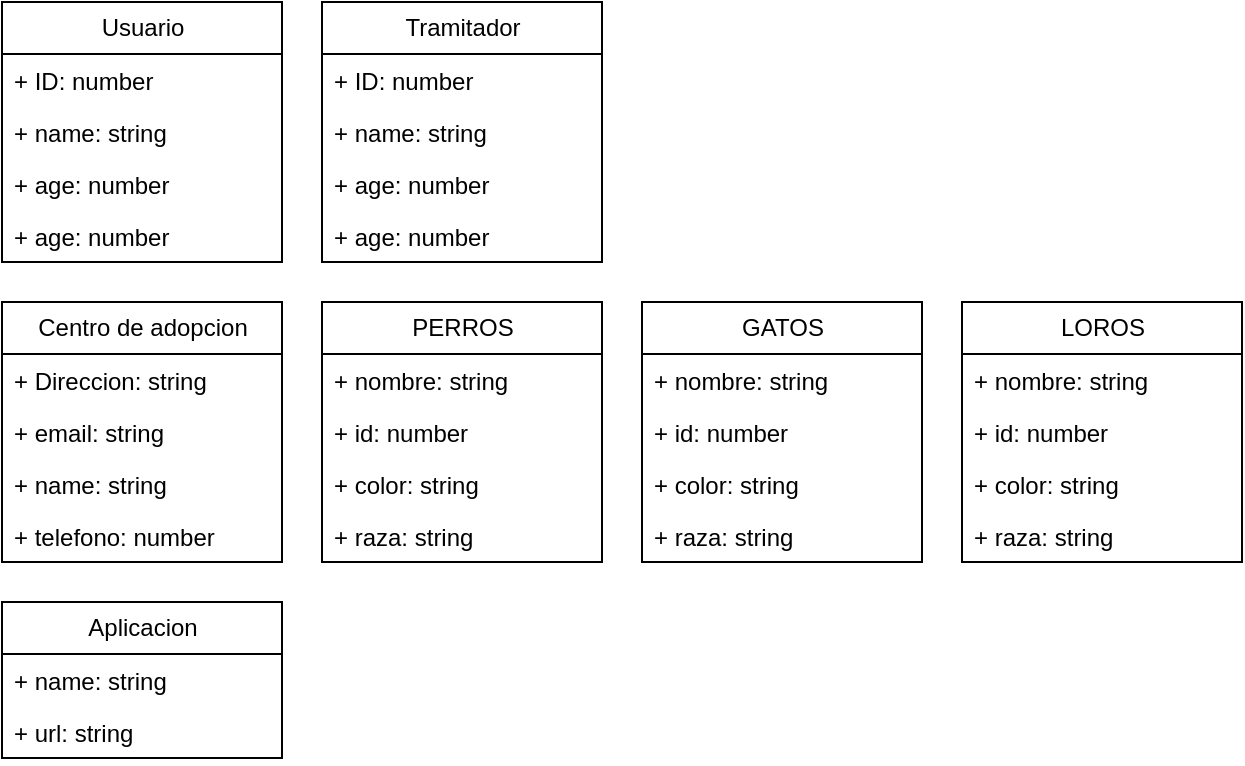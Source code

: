 <mxfile version="13.10.6" type="github">
  <diagram id="ZBCA_PxFCHlha6ENsT1g" name="Page-1">
    <mxGraphModel dx="579" dy="593" grid="1" gridSize="10" guides="1" tooltips="1" connect="1" arrows="1" fold="1" page="1" pageScale="1" pageWidth="827" pageHeight="1169" math="0" shadow="0">
      <root>
        <mxCell id="0" />
        <mxCell id="1" parent="0" />
        <mxCell id="HK0xfpMy4BLOZFpNkOFb-27" value="Usuario" style="swimlane;fontStyle=0;childLayout=stackLayout;horizontal=1;startSize=26;fillColor=none;horizontalStack=0;resizeParent=1;resizeParentMax=0;resizeLast=0;collapsible=1;marginBottom=0;html=1;" vertex="1" parent="1">
          <mxGeometry x="50" y="20" width="140" height="130" as="geometry" />
        </mxCell>
        <mxCell id="HK0xfpMy4BLOZFpNkOFb-28" value="+ ID: number" style="text;strokeColor=none;fillColor=none;align=left;verticalAlign=top;spacingLeft=4;spacingRight=4;overflow=hidden;rotatable=0;points=[[0,0.5],[1,0.5]];portConstraint=eastwest;" vertex="1" parent="HK0xfpMy4BLOZFpNkOFb-27">
          <mxGeometry y="26" width="140" height="26" as="geometry" />
        </mxCell>
        <mxCell id="HK0xfpMy4BLOZFpNkOFb-29" value="+ name: string" style="text;strokeColor=none;fillColor=none;align=left;verticalAlign=top;spacingLeft=4;spacingRight=4;overflow=hidden;rotatable=0;points=[[0,0.5],[1,0.5]];portConstraint=eastwest;" vertex="1" parent="HK0xfpMy4BLOZFpNkOFb-27">
          <mxGeometry y="52" width="140" height="26" as="geometry" />
        </mxCell>
        <mxCell id="HK0xfpMy4BLOZFpNkOFb-54" value="+ age: number" style="text;strokeColor=none;fillColor=none;align=left;verticalAlign=top;spacingLeft=4;spacingRight=4;overflow=hidden;rotatable=0;points=[[0,0.5],[1,0.5]];portConstraint=eastwest;" vertex="1" parent="HK0xfpMy4BLOZFpNkOFb-27">
          <mxGeometry y="78" width="140" height="26" as="geometry" />
        </mxCell>
        <mxCell id="HK0xfpMy4BLOZFpNkOFb-30" value="+ age: number" style="text;strokeColor=none;fillColor=none;align=left;verticalAlign=top;spacingLeft=4;spacingRight=4;overflow=hidden;rotatable=0;points=[[0,0.5],[1,0.5]];portConstraint=eastwest;" vertex="1" parent="HK0xfpMy4BLOZFpNkOFb-27">
          <mxGeometry y="104" width="140" height="26" as="geometry" />
        </mxCell>
        <mxCell id="HK0xfpMy4BLOZFpNkOFb-36" value="Tramitador" style="swimlane;fontStyle=0;childLayout=stackLayout;horizontal=1;startSize=26;fillColor=none;horizontalStack=0;resizeParent=1;resizeParentMax=0;resizeLast=0;collapsible=1;marginBottom=0;html=1;" vertex="1" parent="1">
          <mxGeometry x="210" y="20" width="140" height="130" as="geometry" />
        </mxCell>
        <mxCell id="HK0xfpMy4BLOZFpNkOFb-37" value="+ ID: number" style="text;strokeColor=none;fillColor=none;align=left;verticalAlign=top;spacingLeft=4;spacingRight=4;overflow=hidden;rotatable=0;points=[[0,0.5],[1,0.5]];portConstraint=eastwest;" vertex="1" parent="HK0xfpMy4BLOZFpNkOFb-36">
          <mxGeometry y="26" width="140" height="26" as="geometry" />
        </mxCell>
        <mxCell id="HK0xfpMy4BLOZFpNkOFb-38" value="+ name: string" style="text;strokeColor=none;fillColor=none;align=left;verticalAlign=top;spacingLeft=4;spacingRight=4;overflow=hidden;rotatable=0;points=[[0,0.5],[1,0.5]];portConstraint=eastwest;" vertex="1" parent="HK0xfpMy4BLOZFpNkOFb-36">
          <mxGeometry y="52" width="140" height="26" as="geometry" />
        </mxCell>
        <mxCell id="HK0xfpMy4BLOZFpNkOFb-39" value="+ age: number" style="text;strokeColor=none;fillColor=none;align=left;verticalAlign=top;spacingLeft=4;spacingRight=4;overflow=hidden;rotatable=0;points=[[0,0.5],[1,0.5]];portConstraint=eastwest;" vertex="1" parent="HK0xfpMy4BLOZFpNkOFb-36">
          <mxGeometry y="78" width="140" height="26" as="geometry" />
        </mxCell>
        <mxCell id="HK0xfpMy4BLOZFpNkOFb-55" value="+ age: number" style="text;strokeColor=none;fillColor=none;align=left;verticalAlign=top;spacingLeft=4;spacingRight=4;overflow=hidden;rotatable=0;points=[[0,0.5],[1,0.5]];portConstraint=eastwest;" vertex="1" parent="HK0xfpMy4BLOZFpNkOFb-36">
          <mxGeometry y="104" width="140" height="26" as="geometry" />
        </mxCell>
        <mxCell id="HK0xfpMy4BLOZFpNkOFb-44" value="PERROS" style="swimlane;fontStyle=0;childLayout=stackLayout;horizontal=1;startSize=26;fillColor=none;horizontalStack=0;resizeParent=1;resizeParentMax=0;resizeLast=0;collapsible=1;marginBottom=0;html=1;" vertex="1" parent="1">
          <mxGeometry x="210" y="170" width="140" height="130" as="geometry" />
        </mxCell>
        <mxCell id="HK0xfpMy4BLOZFpNkOFb-45" value="+ nombre: string" style="text;strokeColor=none;fillColor=none;align=left;verticalAlign=top;spacingLeft=4;spacingRight=4;overflow=hidden;rotatable=0;points=[[0,0.5],[1,0.5]];portConstraint=eastwest;" vertex="1" parent="HK0xfpMy4BLOZFpNkOFb-44">
          <mxGeometry y="26" width="140" height="26" as="geometry" />
        </mxCell>
        <mxCell id="HK0xfpMy4BLOZFpNkOFb-46" value="+ id: number" style="text;strokeColor=none;fillColor=none;align=left;verticalAlign=top;spacingLeft=4;spacingRight=4;overflow=hidden;rotatable=0;points=[[0,0.5],[1,0.5]];portConstraint=eastwest;" vertex="1" parent="HK0xfpMy4BLOZFpNkOFb-44">
          <mxGeometry y="52" width="140" height="26" as="geometry" />
        </mxCell>
        <mxCell id="HK0xfpMy4BLOZFpNkOFb-47" value="+ color: string" style="text;strokeColor=none;fillColor=none;align=left;verticalAlign=top;spacingLeft=4;spacingRight=4;overflow=hidden;rotatable=0;points=[[0,0.5],[1,0.5]];portConstraint=eastwest;" vertex="1" parent="HK0xfpMy4BLOZFpNkOFb-44">
          <mxGeometry y="78" width="140" height="26" as="geometry" />
        </mxCell>
        <mxCell id="HK0xfpMy4BLOZFpNkOFb-53" value="+ raza: string" style="text;strokeColor=none;fillColor=none;align=left;verticalAlign=top;spacingLeft=4;spacingRight=4;overflow=hidden;rotatable=0;points=[[0,0.5],[1,0.5]];portConstraint=eastwest;" vertex="1" parent="HK0xfpMy4BLOZFpNkOFb-44">
          <mxGeometry y="104" width="140" height="26" as="geometry" />
        </mxCell>
        <mxCell id="HK0xfpMy4BLOZFpNkOFb-48" value="Centro de adopcion" style="swimlane;fontStyle=0;childLayout=stackLayout;horizontal=1;startSize=26;fillColor=none;horizontalStack=0;resizeParent=1;resizeParentMax=0;resizeLast=0;collapsible=1;marginBottom=0;html=1;" vertex="1" parent="1">
          <mxGeometry x="50" y="170" width="140" height="130" as="geometry" />
        </mxCell>
        <mxCell id="HK0xfpMy4BLOZFpNkOFb-49" value="+ Direccion: string" style="text;strokeColor=none;fillColor=none;align=left;verticalAlign=top;spacingLeft=4;spacingRight=4;overflow=hidden;rotatable=0;points=[[0,0.5],[1,0.5]];portConstraint=eastwest;" vertex="1" parent="HK0xfpMy4BLOZFpNkOFb-48">
          <mxGeometry y="26" width="140" height="26" as="geometry" />
        </mxCell>
        <mxCell id="HK0xfpMy4BLOZFpNkOFb-50" value="+ email: string" style="text;strokeColor=none;fillColor=none;align=left;verticalAlign=top;spacingLeft=4;spacingRight=4;overflow=hidden;rotatable=0;points=[[0,0.5],[1,0.5]];portConstraint=eastwest;" vertex="1" parent="HK0xfpMy4BLOZFpNkOFb-48">
          <mxGeometry y="52" width="140" height="26" as="geometry" />
        </mxCell>
        <mxCell id="HK0xfpMy4BLOZFpNkOFb-52" value="+ name: string" style="text;strokeColor=none;fillColor=none;align=left;verticalAlign=top;spacingLeft=4;spacingRight=4;overflow=hidden;rotatable=0;points=[[0,0.5],[1,0.5]];portConstraint=eastwest;" vertex="1" parent="HK0xfpMy4BLOZFpNkOFb-48">
          <mxGeometry y="78" width="140" height="26" as="geometry" />
        </mxCell>
        <mxCell id="HK0xfpMy4BLOZFpNkOFb-51" value="+ telefono: number" style="text;strokeColor=none;fillColor=none;align=left;verticalAlign=top;spacingLeft=4;spacingRight=4;overflow=hidden;rotatable=0;points=[[0,0.5],[1,0.5]];portConstraint=eastwest;" vertex="1" parent="HK0xfpMy4BLOZFpNkOFb-48">
          <mxGeometry y="104" width="140" height="26" as="geometry" />
        </mxCell>
        <mxCell id="HK0xfpMy4BLOZFpNkOFb-56" value="GATOS" style="swimlane;fontStyle=0;childLayout=stackLayout;horizontal=1;startSize=26;fillColor=none;horizontalStack=0;resizeParent=1;resizeParentMax=0;resizeLast=0;collapsible=1;marginBottom=0;html=1;" vertex="1" parent="1">
          <mxGeometry x="370" y="170" width="140" height="130" as="geometry" />
        </mxCell>
        <mxCell id="HK0xfpMy4BLOZFpNkOFb-57" value="+ nombre: string" style="text;strokeColor=none;fillColor=none;align=left;verticalAlign=top;spacingLeft=4;spacingRight=4;overflow=hidden;rotatable=0;points=[[0,0.5],[1,0.5]];portConstraint=eastwest;" vertex="1" parent="HK0xfpMy4BLOZFpNkOFb-56">
          <mxGeometry y="26" width="140" height="26" as="geometry" />
        </mxCell>
        <mxCell id="HK0xfpMy4BLOZFpNkOFb-58" value="+ id: number" style="text;strokeColor=none;fillColor=none;align=left;verticalAlign=top;spacingLeft=4;spacingRight=4;overflow=hidden;rotatable=0;points=[[0,0.5],[1,0.5]];portConstraint=eastwest;" vertex="1" parent="HK0xfpMy4BLOZFpNkOFb-56">
          <mxGeometry y="52" width="140" height="26" as="geometry" />
        </mxCell>
        <mxCell id="HK0xfpMy4BLOZFpNkOFb-59" value="+ color: string" style="text;strokeColor=none;fillColor=none;align=left;verticalAlign=top;spacingLeft=4;spacingRight=4;overflow=hidden;rotatable=0;points=[[0,0.5],[1,0.5]];portConstraint=eastwest;" vertex="1" parent="HK0xfpMy4BLOZFpNkOFb-56">
          <mxGeometry y="78" width="140" height="26" as="geometry" />
        </mxCell>
        <mxCell id="HK0xfpMy4BLOZFpNkOFb-60" value="+ raza: string" style="text;strokeColor=none;fillColor=none;align=left;verticalAlign=top;spacingLeft=4;spacingRight=4;overflow=hidden;rotatable=0;points=[[0,0.5],[1,0.5]];portConstraint=eastwest;" vertex="1" parent="HK0xfpMy4BLOZFpNkOFb-56">
          <mxGeometry y="104" width="140" height="26" as="geometry" />
        </mxCell>
        <mxCell id="HK0xfpMy4BLOZFpNkOFb-61" value="LOROS" style="swimlane;fontStyle=0;childLayout=stackLayout;horizontal=1;startSize=26;fillColor=none;horizontalStack=0;resizeParent=1;resizeParentMax=0;resizeLast=0;collapsible=1;marginBottom=0;html=1;" vertex="1" parent="1">
          <mxGeometry x="530" y="170" width="140" height="130" as="geometry" />
        </mxCell>
        <mxCell id="HK0xfpMy4BLOZFpNkOFb-62" value="+ nombre: string" style="text;strokeColor=none;fillColor=none;align=left;verticalAlign=top;spacingLeft=4;spacingRight=4;overflow=hidden;rotatable=0;points=[[0,0.5],[1,0.5]];portConstraint=eastwest;" vertex="1" parent="HK0xfpMy4BLOZFpNkOFb-61">
          <mxGeometry y="26" width="140" height="26" as="geometry" />
        </mxCell>
        <mxCell id="HK0xfpMy4BLOZFpNkOFb-63" value="+ id: number" style="text;strokeColor=none;fillColor=none;align=left;verticalAlign=top;spacingLeft=4;spacingRight=4;overflow=hidden;rotatable=0;points=[[0,0.5],[1,0.5]];portConstraint=eastwest;" vertex="1" parent="HK0xfpMy4BLOZFpNkOFb-61">
          <mxGeometry y="52" width="140" height="26" as="geometry" />
        </mxCell>
        <mxCell id="HK0xfpMy4BLOZFpNkOFb-64" value="+ color: string" style="text;strokeColor=none;fillColor=none;align=left;verticalAlign=top;spacingLeft=4;spacingRight=4;overflow=hidden;rotatable=0;points=[[0,0.5],[1,0.5]];portConstraint=eastwest;" vertex="1" parent="HK0xfpMy4BLOZFpNkOFb-61">
          <mxGeometry y="78" width="140" height="26" as="geometry" />
        </mxCell>
        <mxCell id="HK0xfpMy4BLOZFpNkOFb-65" value="+ raza: string" style="text;strokeColor=none;fillColor=none;align=left;verticalAlign=top;spacingLeft=4;spacingRight=4;overflow=hidden;rotatable=0;points=[[0,0.5],[1,0.5]];portConstraint=eastwest;" vertex="1" parent="HK0xfpMy4BLOZFpNkOFb-61">
          <mxGeometry y="104" width="140" height="26" as="geometry" />
        </mxCell>
        <mxCell id="HK0xfpMy4BLOZFpNkOFb-66" value="Aplicacion" style="swimlane;fontStyle=0;childLayout=stackLayout;horizontal=1;startSize=26;fillColor=none;horizontalStack=0;resizeParent=1;resizeParentMax=0;resizeLast=0;collapsible=1;marginBottom=0;html=1;" vertex="1" parent="1">
          <mxGeometry x="50" y="320" width="140" height="78" as="geometry" />
        </mxCell>
        <mxCell id="HK0xfpMy4BLOZFpNkOFb-67" value="+ name: string" style="text;strokeColor=none;fillColor=none;align=left;verticalAlign=top;spacingLeft=4;spacingRight=4;overflow=hidden;rotatable=0;points=[[0,0.5],[1,0.5]];portConstraint=eastwest;" vertex="1" parent="HK0xfpMy4BLOZFpNkOFb-66">
          <mxGeometry y="26" width="140" height="26" as="geometry" />
        </mxCell>
        <mxCell id="HK0xfpMy4BLOZFpNkOFb-68" value="+ url: string" style="text;strokeColor=none;fillColor=none;align=left;verticalAlign=top;spacingLeft=4;spacingRight=4;overflow=hidden;rotatable=0;points=[[0,0.5],[1,0.5]];portConstraint=eastwest;" vertex="1" parent="HK0xfpMy4BLOZFpNkOFb-66">
          <mxGeometry y="52" width="140" height="26" as="geometry" />
        </mxCell>
      </root>
    </mxGraphModel>
  </diagram>
</mxfile>
